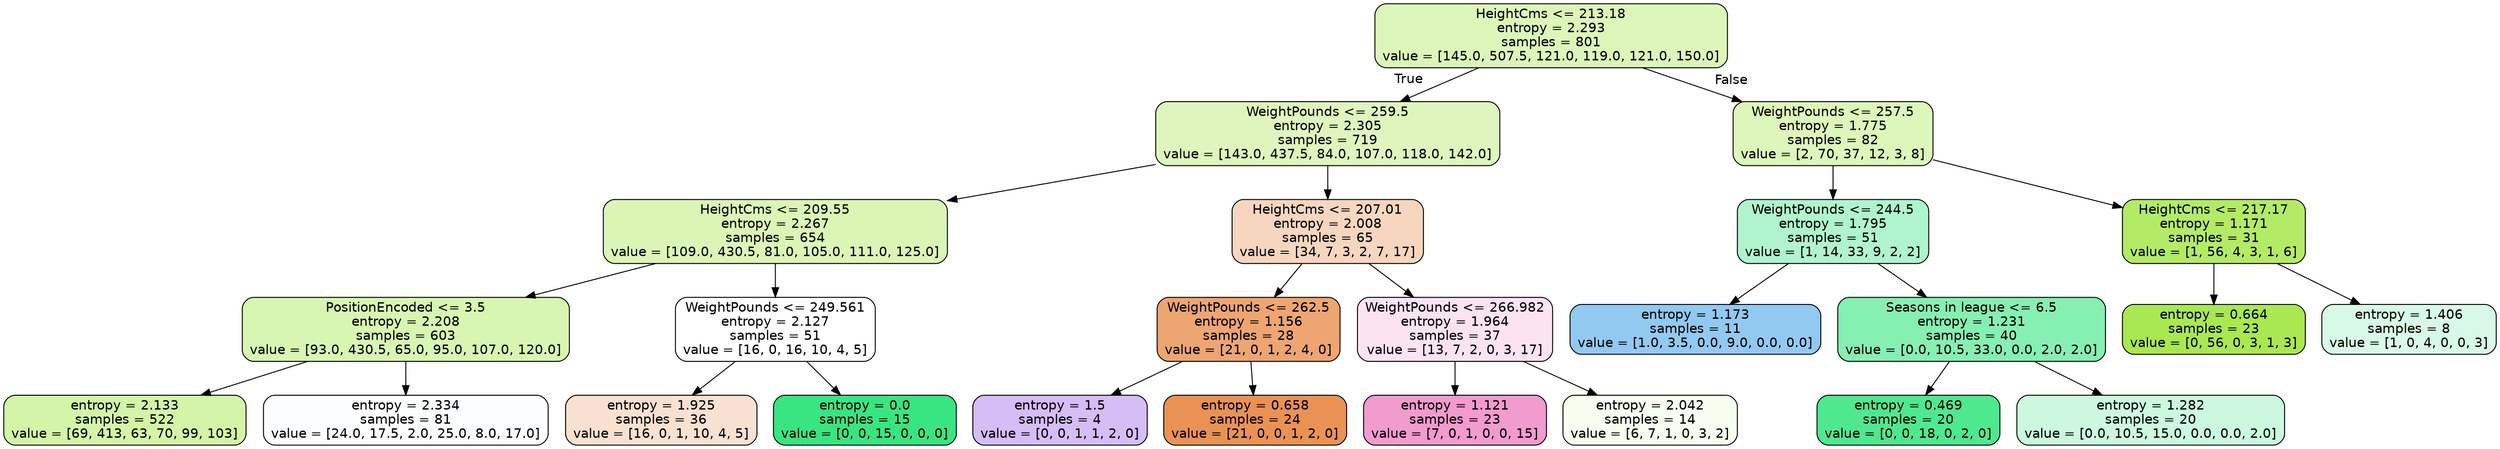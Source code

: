 digraph Tree {
node [shape=box, style="filled, rounded", color="black", fontname=helvetica] ;
edge [fontname=helvetica] ;
0 [label="HeightCms <= 213.18\nentropy = 2.293\nsamples = 801\nvalue = [145.0, 507.5, 121.0, 119.0, 121.0, 150.0]", fillcolor="#9de5395a"] ;
1 [label="WeightPounds <= 259.5\nentropy = 2.305\nsamples = 719\nvalue = [143.0, 437.5, 84.0, 107.0, 118.0, 142.0]", fillcolor="#9de53955"] ;
0 -> 1 [labeldistance=2.5, labelangle=45, headlabel="True"] ;
2 [label="HeightCms <= 209.55\nentropy = 2.267\nsamples = 654\nvalue = [109.0, 430.5, 81.0, 105.0, 111.0, 125.0]", fillcolor="#9de5395d"] ;
1 -> 2 ;
3 [label="PositionEncoded <= 3.5\nentropy = 2.208\nsamples = 603\nvalue = [93.0, 430.5, 65.0, 95.0, 107.0, 120.0]", fillcolor="#9de53964"] ;
2 -> 3 ;
4 [label="entropy = 2.133\nsamples = 522\nvalue = [69, 413, 63, 70, 99, 103]", fillcolor="#9de5396f"] ;
3 -> 4 ;
5 [label="entropy = 2.334\nsamples = 81\nvalue = [24.0, 17.5, 2.0, 25.0, 8.0, 17.0]", fillcolor="#399de504"] ;
3 -> 5 ;
6 [label="WeightPounds <= 249.561\nentropy = 2.127\nsamples = 51\nvalue = [16, 0, 16, 10, 4, 5]", fillcolor="#e5813900"] ;
2 -> 6 ;
7 [label="entropy = 1.925\nsamples = 36\nvalue = [16, 0, 1, 10, 4, 5]", fillcolor="#e581393b"] ;
6 -> 7 ;
8 [label="entropy = 0.0\nsamples = 15\nvalue = [0, 0, 15, 0, 0, 0]", fillcolor="#39e581ff"] ;
6 -> 8 ;
9 [label="HeightCms <= 207.01\nentropy = 2.008\nsamples = 65\nvalue = [34, 7, 3, 2, 7, 17]", fillcolor="#e5813952"] ;
1 -> 9 ;
10 [label="WeightPounds <= 262.5\nentropy = 1.156\nsamples = 28\nvalue = [21, 0, 1, 2, 4, 0]", fillcolor="#e58139b5"] ;
9 -> 10 ;
11 [label="entropy = 1.5\nsamples = 4\nvalue = [0, 0, 1, 1, 2, 0]", fillcolor="#8139e555"] ;
10 -> 11 ;
12 [label="entropy = 0.658\nsamples = 24\nvalue = [21, 0, 0, 1, 2, 0]", fillcolor="#e58139dc"] ;
10 -> 12 ;
13 [label="WeightPounds <= 266.982\nentropy = 1.964\nsamples = 37\nvalue = [13, 7, 2, 0, 3, 17]", fillcolor="#e5399d23"] ;
9 -> 13 ;
14 [label="entropy = 1.121\nsamples = 23\nvalue = [7, 0, 1, 0, 0, 15]", fillcolor="#e5399d80"] ;
13 -> 14 ;
15 [label="entropy = 2.042\nsamples = 14\nvalue = [6, 7, 1, 0, 3, 2]", fillcolor="#9de53914"] ;
13 -> 15 ;
16 [label="WeightPounds <= 257.5\nentropy = 1.775\nsamples = 82\nvalue = [2, 70, 37, 12, 3, 8]", fillcolor="#9de53959"] ;
0 -> 16 [labeldistance=2.5, labelangle=-45, headlabel="False"] ;
17 [label="WeightPounds <= 244.5\nentropy = 1.795\nsamples = 51\nvalue = [1, 14, 33, 9, 2, 2]", fillcolor="#39e58167"] ;
16 -> 17 ;
18 [label="entropy = 1.173\nsamples = 11\nvalue = [1.0, 3.5, 0.0, 9.0, 0.0, 0.0]", fillcolor="#399de58c"] ;
17 -> 18 ;
19 [label="Seasons in league <= 6.5\nentropy = 1.231\nsamples = 40\nvalue = [0.0, 10.5, 33.0, 0.0, 2.0, 2.0]", fillcolor="#39e5819b"] ;
17 -> 19 ;
20 [label="entropy = 0.469\nsamples = 20\nvalue = [0, 0, 18, 0, 2, 0]", fillcolor="#39e581e3"] ;
19 -> 20 ;
21 [label="entropy = 1.282\nsamples = 20\nvalue = [0.0, 10.5, 15.0, 0.0, 0.0, 2.0]", fillcolor="#39e58143"] ;
19 -> 21 ;
22 [label="HeightCms <= 217.17\nentropy = 1.171\nsamples = 31\nvalue = [1, 56, 4, 3, 1, 6]", fillcolor="#9de539c4"] ;
16 -> 22 ;
23 [label="entropy = 0.664\nsamples = 23\nvalue = [0, 56, 0, 3, 1, 3]", fillcolor="#9de539e1"] ;
22 -> 23 ;
24 [label="entropy = 1.406\nsamples = 8\nvalue = [1, 0, 4, 0, 0, 3]", fillcolor="#39e58133"] ;
22 -> 24 ;
}